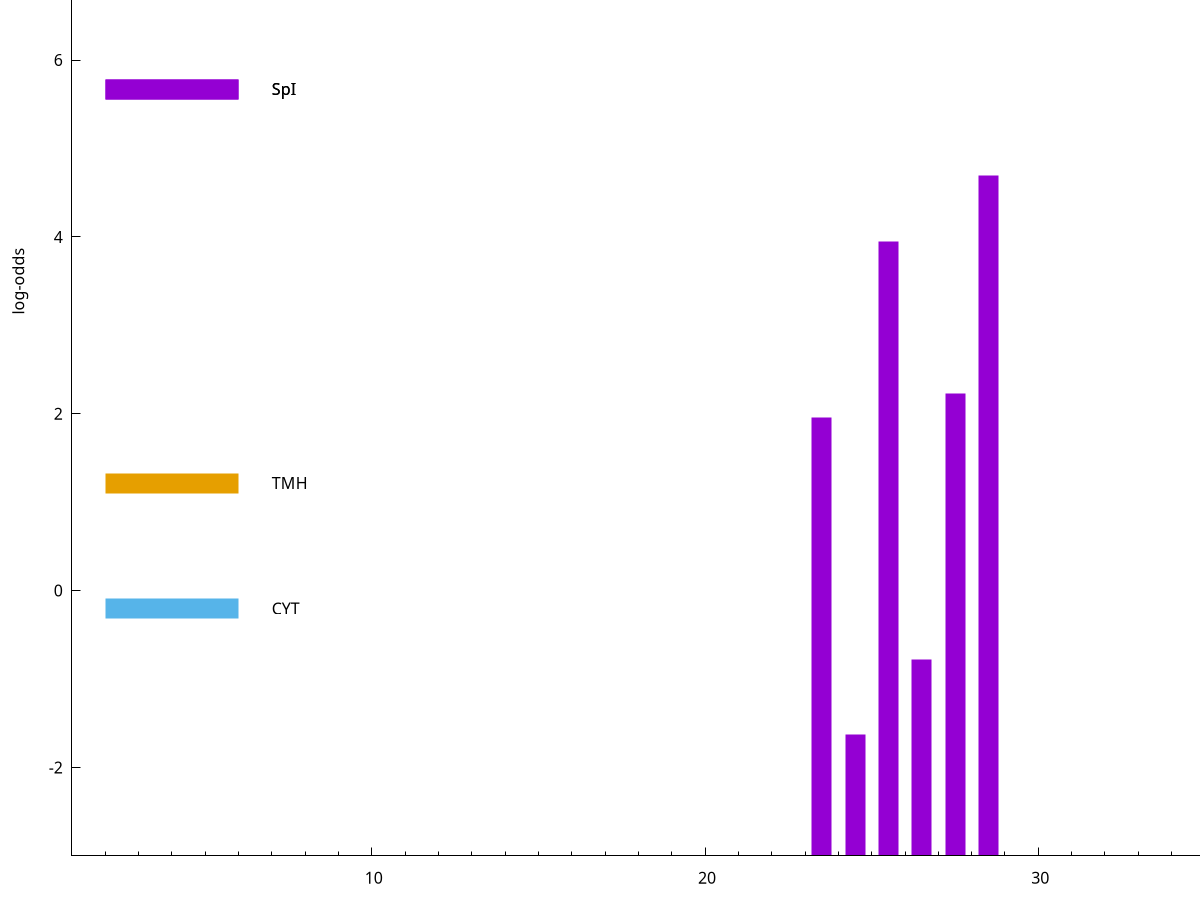 set title "LipoP predictions for SRR5666505.gff"
set size 2., 1.4
set xrange [1:70] 
set mxtics 10
set yrange [-3:10]
set y2range [0:13]
set ylabel "log-odds"
set term postscript eps color solid "Helvetica" 30
set output "SRR5666505.gff11.eps"
set arrow from 2,5.67127 to 6,5.67127 nohead lt 1 lw 20
set label "SpI" at 7,5.67127
set arrow from 2,1.21592 to 6,1.21592 nohead lt 4 lw 20
set label "TMH" at 7,1.21592
set arrow from 2,-0.200913 to 6,-0.200913 nohead lt 3 lw 20
set label "CYT" at 7,-0.200913
set arrow from 2,5.67127 to 6,5.67127 nohead lt 1 lw 20
set label "SpI" at 7,5.67127
# NOTE: The scores below are the log-odds scores with the threshold
# NOTE: subtracted (a hack to make gnuplot make the histogram all
# NOTE: look nice).
plot "-" axes x1y2 title "" with impulses lt 1 lw 20
28.500000 7.692090
25.500000 6.949920
27.500000 5.229630
23.500000 4.955290
26.500000 2.219685
24.500000 1.369690
e
exit
